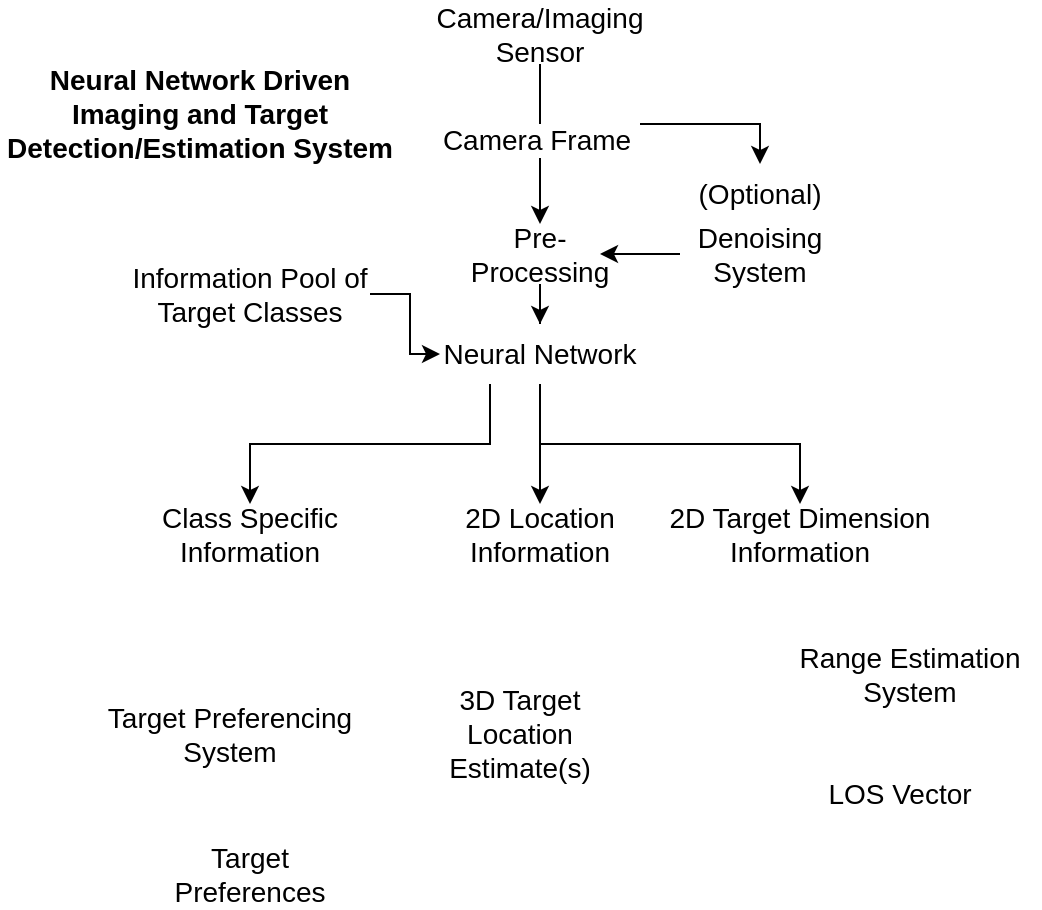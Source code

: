 <mxfile version="24.7.7">
  <diagram name="Page-1" id="bC6D1DjXQRd-MMzzOgFI">
    <mxGraphModel dx="1368" dy="790" grid="1" gridSize="10" guides="1" tooltips="1" connect="1" arrows="1" fold="1" page="1" pageScale="1" pageWidth="850" pageHeight="1100" math="0" shadow="0">
      <root>
        <mxCell id="0" />
        <mxCell id="1" parent="0" />
        <mxCell id="70s7Ck-FU3Y-pLnGWHpa-19" value="" style="edgeStyle=orthogonalEdgeStyle;rounded=0;orthogonalLoop=1;jettySize=auto;html=1;" edge="1" parent="1" source="70s7Ck-FU3Y-pLnGWHpa-1" target="70s7Ck-FU3Y-pLnGWHpa-5">
          <mxGeometry relative="1" as="geometry" />
        </mxCell>
        <mxCell id="70s7Ck-FU3Y-pLnGWHpa-20" value="&lt;font style=&quot;font-size: 14px;&quot;&gt;Camera Frame&lt;/font&gt;" style="edgeLabel;html=1;align=center;verticalAlign=middle;resizable=0;points=[];" vertex="1" connectable="0" parent="70s7Ck-FU3Y-pLnGWHpa-19">
          <mxGeometry x="-0.067" y="-2" relative="1" as="geometry">
            <mxPoint as="offset" />
          </mxGeometry>
        </mxCell>
        <mxCell id="70s7Ck-FU3Y-pLnGWHpa-1" value="&lt;font style=&quot;font-size: 14px;&quot;&gt;Camera/Imaging Sensor&lt;/font&gt;" style="text;html=1;align=center;verticalAlign=middle;whiteSpace=wrap;rounded=0;" vertex="1" parent="1">
          <mxGeometry x="345" y="260" width="110" height="30" as="geometry" />
        </mxCell>
        <mxCell id="70s7Ck-FU3Y-pLnGWHpa-3" value="&lt;font style=&quot;font-size: 14px;&quot;&gt;Denoising System&lt;/font&gt;" style="text;html=1;align=center;verticalAlign=middle;whiteSpace=wrap;rounded=0;" vertex="1" parent="1">
          <mxGeometry x="480" y="370" width="60" height="30" as="geometry" />
        </mxCell>
        <mxCell id="70s7Ck-FU3Y-pLnGWHpa-4" value="&lt;font style=&quot;font-size: 14px;&quot;&gt;(Optional)&lt;/font&gt;" style="text;html=1;align=center;verticalAlign=middle;whiteSpace=wrap;rounded=0;" vertex="1" parent="1">
          <mxGeometry x="480" y="340" width="60" height="30" as="geometry" />
        </mxCell>
        <mxCell id="70s7Ck-FU3Y-pLnGWHpa-24" value="" style="edgeStyle=orthogonalEdgeStyle;rounded=0;orthogonalLoop=1;jettySize=auto;html=1;" edge="1" parent="1" source="70s7Ck-FU3Y-pLnGWHpa-5" target="70s7Ck-FU3Y-pLnGWHpa-9">
          <mxGeometry relative="1" as="geometry" />
        </mxCell>
        <mxCell id="70s7Ck-FU3Y-pLnGWHpa-5" value="&lt;font style=&quot;font-size: 14px;&quot;&gt;Pre-Processing&lt;/font&gt;" style="text;html=1;align=center;verticalAlign=middle;whiteSpace=wrap;rounded=0;" vertex="1" parent="1">
          <mxGeometry x="370" y="370" width="60" height="30" as="geometry" />
        </mxCell>
        <mxCell id="70s7Ck-FU3Y-pLnGWHpa-25" style="edgeStyle=orthogonalEdgeStyle;rounded=0;orthogonalLoop=1;jettySize=auto;html=1;entryX=0;entryY=0.5;entryDx=0;entryDy=0;" edge="1" parent="1" source="70s7Ck-FU3Y-pLnGWHpa-8" target="70s7Ck-FU3Y-pLnGWHpa-9">
          <mxGeometry relative="1" as="geometry" />
        </mxCell>
        <mxCell id="70s7Ck-FU3Y-pLnGWHpa-8" value="&lt;font style=&quot;font-size: 14px;&quot;&gt;&lt;font style=&quot;font-size: 14px;&quot;&gt;Information Pool of &lt;/font&gt;&lt;/font&gt;&lt;font style=&quot;font-size: 14px;&quot;&gt;Target&lt;font style=&quot;font-size: 14px;&quot;&gt; Classes &lt;/font&gt;&lt;/font&gt;" style="text;html=1;align=center;verticalAlign=middle;whiteSpace=wrap;rounded=0;" vertex="1" parent="1">
          <mxGeometry x="195" y="390" width="120" height="30" as="geometry" />
        </mxCell>
        <mxCell id="70s7Ck-FU3Y-pLnGWHpa-30" style="edgeStyle=orthogonalEdgeStyle;rounded=0;orthogonalLoop=1;jettySize=auto;html=1;exitX=0.25;exitY=1;exitDx=0;exitDy=0;entryX=0.5;entryY=0;entryDx=0;entryDy=0;" edge="1" parent="1" source="70s7Ck-FU3Y-pLnGWHpa-9" target="70s7Ck-FU3Y-pLnGWHpa-10">
          <mxGeometry relative="1" as="geometry" />
        </mxCell>
        <mxCell id="70s7Ck-FU3Y-pLnGWHpa-33" style="edgeStyle=orthogonalEdgeStyle;rounded=0;orthogonalLoop=1;jettySize=auto;html=1;entryX=0.5;entryY=0;entryDx=0;entryDy=0;" edge="1" parent="1" source="70s7Ck-FU3Y-pLnGWHpa-9" target="70s7Ck-FU3Y-pLnGWHpa-11">
          <mxGeometry relative="1" as="geometry" />
        </mxCell>
        <mxCell id="70s7Ck-FU3Y-pLnGWHpa-9" value="&lt;font style=&quot;font-size: 14px;&quot;&gt;Neural Network&lt;br&gt;&lt;/font&gt;" style="text;html=1;align=center;verticalAlign=middle;whiteSpace=wrap;rounded=0;" vertex="1" parent="1">
          <mxGeometry x="350" y="420" width="100" height="30" as="geometry" />
        </mxCell>
        <mxCell id="70s7Ck-FU3Y-pLnGWHpa-10" value="&lt;font style=&quot;font-size: 14px;&quot;&gt;Class Specific Information&lt;/font&gt;" style="text;html=1;align=center;verticalAlign=middle;whiteSpace=wrap;rounded=0;" vertex="1" parent="1">
          <mxGeometry x="210" y="510" width="90" height="30" as="geometry" />
        </mxCell>
        <mxCell id="70s7Ck-FU3Y-pLnGWHpa-11" value="&lt;font style=&quot;font-size: 14px;&quot;&gt;2D Location Information&lt;br&gt;&lt;/font&gt;" style="text;html=1;align=center;verticalAlign=middle;whiteSpace=wrap;rounded=0;" vertex="1" parent="1">
          <mxGeometry x="355" y="510" width="90" height="30" as="geometry" />
        </mxCell>
        <mxCell id="70s7Ck-FU3Y-pLnGWHpa-12" value="&lt;font style=&quot;font-size: 14px;&quot;&gt;2D Target Dimension Information&lt;/font&gt;" style="text;html=1;align=center;verticalAlign=middle;whiteSpace=wrap;rounded=0;" vertex="1" parent="1">
          <mxGeometry x="460" y="510" width="140" height="30" as="geometry" />
        </mxCell>
        <mxCell id="70s7Ck-FU3Y-pLnGWHpa-13" value="&lt;div style=&quot;font-size: 14px;&quot;&gt;&lt;font style=&quot;font-size: 14px;&quot;&gt;Target Preferencing&lt;/font&gt;&lt;/div&gt;&lt;div style=&quot;font-size: 14px;&quot;&gt;&lt;font style=&quot;font-size: 14px;&quot;&gt;&lt;font style=&quot;font-size: 14px;&quot;&gt;System&lt;/font&gt;&lt;br&gt;&lt;/font&gt;&lt;/div&gt;" style="text;html=1;align=center;verticalAlign=middle;whiteSpace=wrap;rounded=0;" vertex="1" parent="1">
          <mxGeometry x="170" y="610" width="150" height="30" as="geometry" />
        </mxCell>
        <mxCell id="70s7Ck-FU3Y-pLnGWHpa-14" value="&lt;font style=&quot;font-size: 14px;&quot;&gt;3D Target Location Estimate(s)&lt;br&gt;&lt;/font&gt;" style="text;html=1;align=center;verticalAlign=middle;whiteSpace=wrap;rounded=0;" vertex="1" parent="1">
          <mxGeometry x="340" y="610" width="100" height="30" as="geometry" />
        </mxCell>
        <mxCell id="70s7Ck-FU3Y-pLnGWHpa-15" value="&lt;font style=&quot;font-size: 14px;&quot;&gt;Range Estimation System&lt;/font&gt;" style="text;html=1;align=center;verticalAlign=middle;whiteSpace=wrap;rounded=0;" vertex="1" parent="1">
          <mxGeometry x="520" y="580" width="130" height="30" as="geometry" />
        </mxCell>
        <mxCell id="70s7Ck-FU3Y-pLnGWHpa-16" value="&lt;font style=&quot;font-size: 14px;&quot;&gt;LOS Vector&lt;/font&gt;" style="text;html=1;align=center;verticalAlign=middle;whiteSpace=wrap;rounded=0;" vertex="1" parent="1">
          <mxGeometry x="540" y="640" width="80" height="30" as="geometry" />
        </mxCell>
        <mxCell id="70s7Ck-FU3Y-pLnGWHpa-17" value="&lt;font style=&quot;font-size: 14px;&quot;&gt;Target Preferences&lt;br&gt;&lt;/font&gt;" style="text;html=1;align=center;verticalAlign=middle;whiteSpace=wrap;rounded=0;" vertex="1" parent="1">
          <mxGeometry x="225" y="680" width="60" height="30" as="geometry" />
        </mxCell>
        <mxCell id="70s7Ck-FU3Y-pLnGWHpa-26" value="" style="endArrow=classic;html=1;rounded=0;entryX=0.5;entryY=0;entryDx=0;entryDy=0;" edge="1" parent="1" target="70s7Ck-FU3Y-pLnGWHpa-4">
          <mxGeometry width="50" height="50" relative="1" as="geometry">
            <mxPoint x="450" y="320" as="sourcePoint" />
            <mxPoint x="490" y="340" as="targetPoint" />
            <Array as="points">
              <mxPoint x="510" y="320" />
            </Array>
          </mxGeometry>
        </mxCell>
        <mxCell id="70s7Ck-FU3Y-pLnGWHpa-28" value="" style="endArrow=classic;html=1;rounded=0;entryX=1;entryY=0.5;entryDx=0;entryDy=0;" edge="1" parent="1" target="70s7Ck-FU3Y-pLnGWHpa-5">
          <mxGeometry width="50" height="50" relative="1" as="geometry">
            <mxPoint x="470" y="385" as="sourcePoint" />
            <mxPoint x="570" y="430" as="targetPoint" />
          </mxGeometry>
        </mxCell>
        <mxCell id="70s7Ck-FU3Y-pLnGWHpa-34" value="" style="endArrow=classic;html=1;rounded=0;entryX=0.5;entryY=0;entryDx=0;entryDy=0;" edge="1" parent="1" target="70s7Ck-FU3Y-pLnGWHpa-12">
          <mxGeometry width="50" height="50" relative="1" as="geometry">
            <mxPoint x="400" y="480" as="sourcePoint" />
            <mxPoint x="480" y="450" as="targetPoint" />
            <Array as="points">
              <mxPoint x="530" y="480" />
            </Array>
          </mxGeometry>
        </mxCell>
        <mxCell id="70s7Ck-FU3Y-pLnGWHpa-35" value="&lt;b&gt;&lt;font style=&quot;font-size: 14px;&quot;&gt;Neural Network Driven Imaging and Target Detection/Estimation System&lt;/font&gt;&lt;/b&gt;" style="text;html=1;align=center;verticalAlign=middle;whiteSpace=wrap;rounded=0;" vertex="1" parent="1">
          <mxGeometry x="130" y="300" width="200" height="30" as="geometry" />
        </mxCell>
      </root>
    </mxGraphModel>
  </diagram>
</mxfile>
